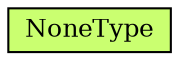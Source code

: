 digraph {
	graph [size="12,12"]
	node [align=left fontsize=12 height=0.2 ranksep=0.1 shape=box style=filled]
	94058934403312 [label=NoneType fillcolor=darkolivegreen1]
}
